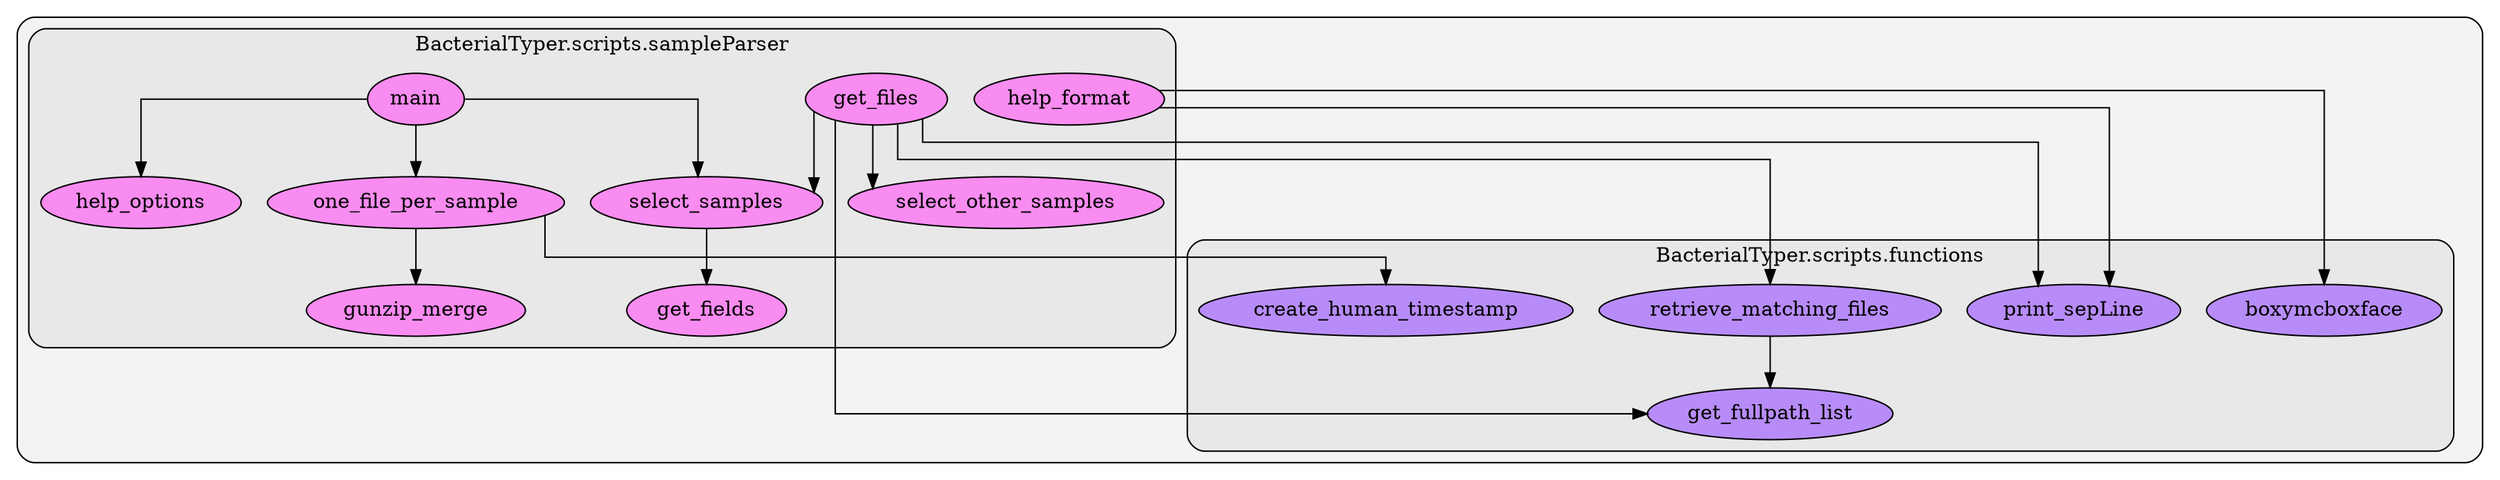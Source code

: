 digraph G {
    graph [splines=ortho, rankdir=TB, clusterrank="local"];
    subgraph cluster_G {

        graph [style="filled,rounded",fillcolor="#80808018", label=""];
        subgraph cluster_BacterialTyper__scripts__functions {

            graph [style="filled,rounded",fillcolor="#80808018", label="BacterialTyper.scripts.functions"];
        }
        subgraph cluster_BacterialTyper__scripts__functions {

            graph [style="filled,rounded",fillcolor="#80808018", label="BacterialTyper.scripts.functions"];
            BacterialTyper__scripts__functions__boxymcboxface [label="boxymcboxface", style="filled", fillcolor="#a365ffb2", fontcolor="#000000", group="33"];
        }
        subgraph cluster_BacterialTyper__scripts__functions {

            graph [style="filled,rounded",fillcolor="#80808018", label="BacterialTyper.scripts.functions"];
        }
        subgraph cluster_BacterialTyper__scripts__functions {

            graph [style="filled,rounded",fillcolor="#80808018", label="BacterialTyper.scripts.functions"];
        }
        subgraph cluster_BacterialTyper__scripts__functions {

            graph [style="filled,rounded",fillcolor="#80808018", label="BacterialTyper.scripts.functions"];
        }
        subgraph cluster_BacterialTyper__scripts__functions {

            graph [style="filled,rounded",fillcolor="#80808018", label="BacterialTyper.scripts.functions"];
        }
        subgraph cluster_BacterialTyper__scripts__functions {

            graph [style="filled,rounded",fillcolor="#80808018", label="BacterialTyper.scripts.functions"];
            BacterialTyper__scripts__functions__create_human_timestamp [label="create_human_timestamp", style="filled", fillcolor="#a365ffb2", fontcolor="#000000", group="33"];
        }
        subgraph cluster_BacterialTyper__scripts__functions {

            graph [style="filled,rounded",fillcolor="#80808018", label="BacterialTyper.scripts.functions"];
        }
        subgraph cluster_BacterialTyper__scripts__functions {

            graph [style="filled,rounded",fillcolor="#80808018", label="BacterialTyper.scripts.functions"];
        }
        subgraph cluster_BacterialTyper__scripts__functions {

            graph [style="filled,rounded",fillcolor="#80808018", label="BacterialTyper.scripts.functions"];
        }
        subgraph cluster_BacterialTyper__scripts__functions {

            graph [style="filled,rounded",fillcolor="#80808018", label="BacterialTyper.scripts.functions"];
        }
        subgraph cluster_BacterialTyper__scripts__functions {

            graph [style="filled,rounded",fillcolor="#80808018", label="BacterialTyper.scripts.functions"];
        }
        subgraph cluster_BacterialTyper__scripts__functions {

            graph [style="filled,rounded",fillcolor="#80808018", label="BacterialTyper.scripts.functions"];
        }
        subgraph cluster_BacterialTyper__scripts__functions {

            graph [style="filled,rounded",fillcolor="#80808018", label="BacterialTyper.scripts.functions"];
        }
        subgraph cluster_BacterialTyper__scripts__functions {

            graph [style="filled,rounded",fillcolor="#80808018", label="BacterialTyper.scripts.functions"];
            BacterialTyper__scripts__functions__get_fullpath_list [label="get_fullpath_list", style="filled", fillcolor="#a365ffb2", fontcolor="#000000", group="33"];
        }
        subgraph cluster_BacterialTyper__scripts__functions {

            graph [style="filled,rounded",fillcolor="#80808018", label="BacterialTyper.scripts.functions"];
        }
        subgraph cluster_BacterialTyper__scripts__functions {

            graph [style="filled,rounded",fillcolor="#80808018", label="BacterialTyper.scripts.functions"];
        }
        subgraph cluster_BacterialTyper__scripts__functions {

            graph [style="filled,rounded",fillcolor="#80808018", label="BacterialTyper.scripts.functions"];
        }
        subgraph cluster_BacterialTyper__scripts__functions {

            graph [style="filled,rounded",fillcolor="#80808018", label="BacterialTyper.scripts.functions"];
        }
        subgraph cluster_BacterialTyper__scripts__functions {

            graph [style="filled,rounded",fillcolor="#80808018", label="BacterialTyper.scripts.functions"];
        }
        subgraph cluster_BacterialTyper__scripts__functions {

            graph [style="filled,rounded",fillcolor="#80808018", label="BacterialTyper.scripts.functions"];
        }
        subgraph cluster_BacterialTyper__scripts__functions {

            graph [style="filled,rounded",fillcolor="#80808018", label="BacterialTyper.scripts.functions"];
        }
        subgraph cluster_BacterialTyper__scripts__functions {

            graph [style="filled,rounded",fillcolor="#80808018", label="BacterialTyper.scripts.functions"];
        }
        subgraph cluster_BacterialTyper__scripts__functions {

            graph [style="filled,rounded",fillcolor="#80808018", label="BacterialTyper.scripts.functions"];
        }
        subgraph cluster_BacterialTyper__scripts__functions {

            graph [style="filled,rounded",fillcolor="#80808018", label="BacterialTyper.scripts.functions"];
        }
        subgraph cluster_BacterialTyper__scripts__functions {

            graph [style="filled,rounded",fillcolor="#80808018", label="BacterialTyper.scripts.functions"];
        }
        subgraph cluster_BacterialTyper__scripts__functions {

            graph [style="filled,rounded",fillcolor="#80808018", label="BacterialTyper.scripts.functions"];
        }
        subgraph cluster_BacterialTyper__scripts__functions {

            graph [style="filled,rounded",fillcolor="#80808018", label="BacterialTyper.scripts.functions"];
            BacterialTyper__scripts__functions__print_sepLine [label="print_sepLine", style="filled", fillcolor="#a365ffb2", fontcolor="#000000", group="33"];
        }
        subgraph cluster_BacterialTyper__scripts__functions {

            graph [style="filled,rounded",fillcolor="#80808018", label="BacterialTyper.scripts.functions"];
        }
        subgraph cluster_BacterialTyper__scripts__functions {

            graph [style="filled,rounded",fillcolor="#80808018", label="BacterialTyper.scripts.functions"];
        }
        subgraph cluster_BacterialTyper__scripts__functions {

            graph [style="filled,rounded",fillcolor="#80808018", label="BacterialTyper.scripts.functions"];
        }
        subgraph cluster_BacterialTyper__scripts__functions {

            graph [style="filled,rounded",fillcolor="#80808018", label="BacterialTyper.scripts.functions"];
        }
        subgraph cluster_BacterialTyper__scripts__functions {

            graph [style="filled,rounded",fillcolor="#80808018", label="BacterialTyper.scripts.functions"];
        }
        subgraph cluster_BacterialTyper__scripts__functions {

            graph [style="filled,rounded",fillcolor="#80808018", label="BacterialTyper.scripts.functions"];
        }
        subgraph cluster_BacterialTyper__scripts__functions {

            graph [style="filled,rounded",fillcolor="#80808018", label="BacterialTyper.scripts.functions"];
            BacterialTyper__scripts__functions__retrieve_matching_files [label="retrieve_matching_files", style="filled", fillcolor="#a365ffb2", fontcolor="#000000", group="33"];
        }
        subgraph cluster_BacterialTyper__scripts__functions {

            graph [style="filled,rounded",fillcolor="#80808018", label="BacterialTyper.scripts.functions"];
        }
        subgraph cluster_BacterialTyper__scripts__functions {

            graph [style="filled,rounded",fillcolor="#80808018", label="BacterialTyper.scripts.functions"];
        }
        subgraph cluster_BacterialTyper__scripts__functions {

            graph [style="filled,rounded",fillcolor="#80808018", label="BacterialTyper.scripts.functions"];
        }
        subgraph cluster_BacterialTyper__scripts__functions {

            graph [style="filled,rounded",fillcolor="#80808018", label="BacterialTyper.scripts.functions"];
        }
        subgraph cluster_BacterialTyper__scripts__sampleParser {

            graph [style="filled,rounded",fillcolor="#80808018", label="BacterialTyper.scripts.sampleParser"];
            BacterialTyper__scripts__sampleParser__get_fields [label="get_fields", style="filled", fillcolor="#ff65f4b2", fontcolor="#000000", group="38"];
        }
        subgraph cluster_BacterialTyper__scripts__sampleParser {

            graph [style="filled,rounded",fillcolor="#80808018", label="BacterialTyper.scripts.sampleParser"];
            BacterialTyper__scripts__sampleParser__get_files [label="get_files", style="filled", fillcolor="#ff65f4b2", fontcolor="#000000", group="38"];
        }
        subgraph cluster_BacterialTyper__scripts__sampleParser {

            graph [style="filled,rounded",fillcolor="#80808018", label="BacterialTyper.scripts.sampleParser"];
            BacterialTyper__scripts__sampleParser__gunzip_merge [label="gunzip_merge", style="filled", fillcolor="#ff65f4b2", fontcolor="#000000", group="38"];
        }
        subgraph cluster_BacterialTyper__scripts__sampleParser {

            graph [style="filled,rounded",fillcolor="#80808018", label="BacterialTyper.scripts.sampleParser"];
            BacterialTyper__scripts__sampleParser__help_format [label="help_format", style="filled", fillcolor="#ff65f4b2", fontcolor="#000000", group="38"];
        }
        subgraph cluster_BacterialTyper__scripts__sampleParser {

            graph [style="filled,rounded",fillcolor="#80808018", label="BacterialTyper.scripts.sampleParser"];
            BacterialTyper__scripts__sampleParser__help_options [label="help_options", style="filled", fillcolor="#ff65f4b2", fontcolor="#000000", group="38"];
        }
        subgraph cluster_BacterialTyper__scripts__sampleParser {

            graph [style="filled,rounded",fillcolor="#80808018", label="BacterialTyper.scripts.sampleParser"];
            BacterialTyper__scripts__sampleParser__main [label="main", style="filled", fillcolor="#ff65f4b2", fontcolor="#000000", group="38"];
        }
        subgraph cluster_BacterialTyper__scripts__sampleParser {

            graph [style="filled,rounded",fillcolor="#80808018", label="BacterialTyper.scripts.sampleParser"];
            BacterialTyper__scripts__sampleParser__one_file_per_sample [label="one_file_per_sample", style="filled", fillcolor="#ff65f4b2", fontcolor="#000000", group="38"];
        }
        subgraph cluster_BacterialTyper__scripts__sampleParser {

            graph [style="filled,rounded",fillcolor="#80808018", label="BacterialTyper.scripts.sampleParser"];
            BacterialTyper__scripts__sampleParser__select_other_samples [label="select_other_samples", style="filled", fillcolor="#ff65f4b2", fontcolor="#000000", group="38"];
        }
        subgraph cluster_BacterialTyper__scripts__sampleParser {

            graph [style="filled,rounded",fillcolor="#80808018", label="BacterialTyper.scripts.sampleParser"];
            BacterialTyper__scripts__sampleParser__select_samples [label="select_samples", style="filled", fillcolor="#ff65f4b2", fontcolor="#000000", group="38"];
        }
    }
        BacterialTyper__scripts__functions__retrieve_matching_files -> BacterialTyper__scripts__functions__get_fullpath_list [style="solid", color="#000000"];
        BacterialTyper__scripts__sampleParser__help_format -> BacterialTyper__scripts__functions__print_sepLine [style="solid", color="#000000"];
        BacterialTyper__scripts__sampleParser__help_format -> BacterialTyper__scripts__functions__boxymcboxface [style="solid", color="#000000"];
        BacterialTyper__scripts__sampleParser__select_samples -> BacterialTyper__scripts__sampleParser__get_fields [style="solid", color="#000000"];
        BacterialTyper__scripts__sampleParser__one_file_per_sample -> BacterialTyper__scripts__sampleParser__gunzip_merge [style="solid", color="#000000"];
        BacterialTyper__scripts__sampleParser__one_file_per_sample -> BacterialTyper__scripts__functions__create_human_timestamp [style="solid", color="#000000"];
        BacterialTyper__scripts__sampleParser__get_files -> BacterialTyper__scripts__functions__retrieve_matching_files [style="solid", color="#000000"];
        BacterialTyper__scripts__sampleParser__get_files -> BacterialTyper__scripts__sampleParser__select_samples [style="solid", color="#000000"];
        BacterialTyper__scripts__sampleParser__get_files -> BacterialTyper__scripts__sampleParser__select_other_samples [style="solid", color="#000000"];
        BacterialTyper__scripts__sampleParser__get_files -> BacterialTyper__scripts__functions__get_fullpath_list [style="solid", color="#000000"];
        BacterialTyper__scripts__sampleParser__get_files -> BacterialTyper__scripts__functions__print_sepLine [style="solid", color="#000000"];
        BacterialTyper__scripts__sampleParser__main -> BacterialTyper__scripts__sampleParser__select_samples [style="solid", color="#000000"];
        BacterialTyper__scripts__sampleParser__main -> BacterialTyper__scripts__sampleParser__one_file_per_sample [style="solid", color="#000000"];
        BacterialTyper__scripts__sampleParser__main -> BacterialTyper__scripts__sampleParser__help_options [style="solid", color="#000000"];
    }
